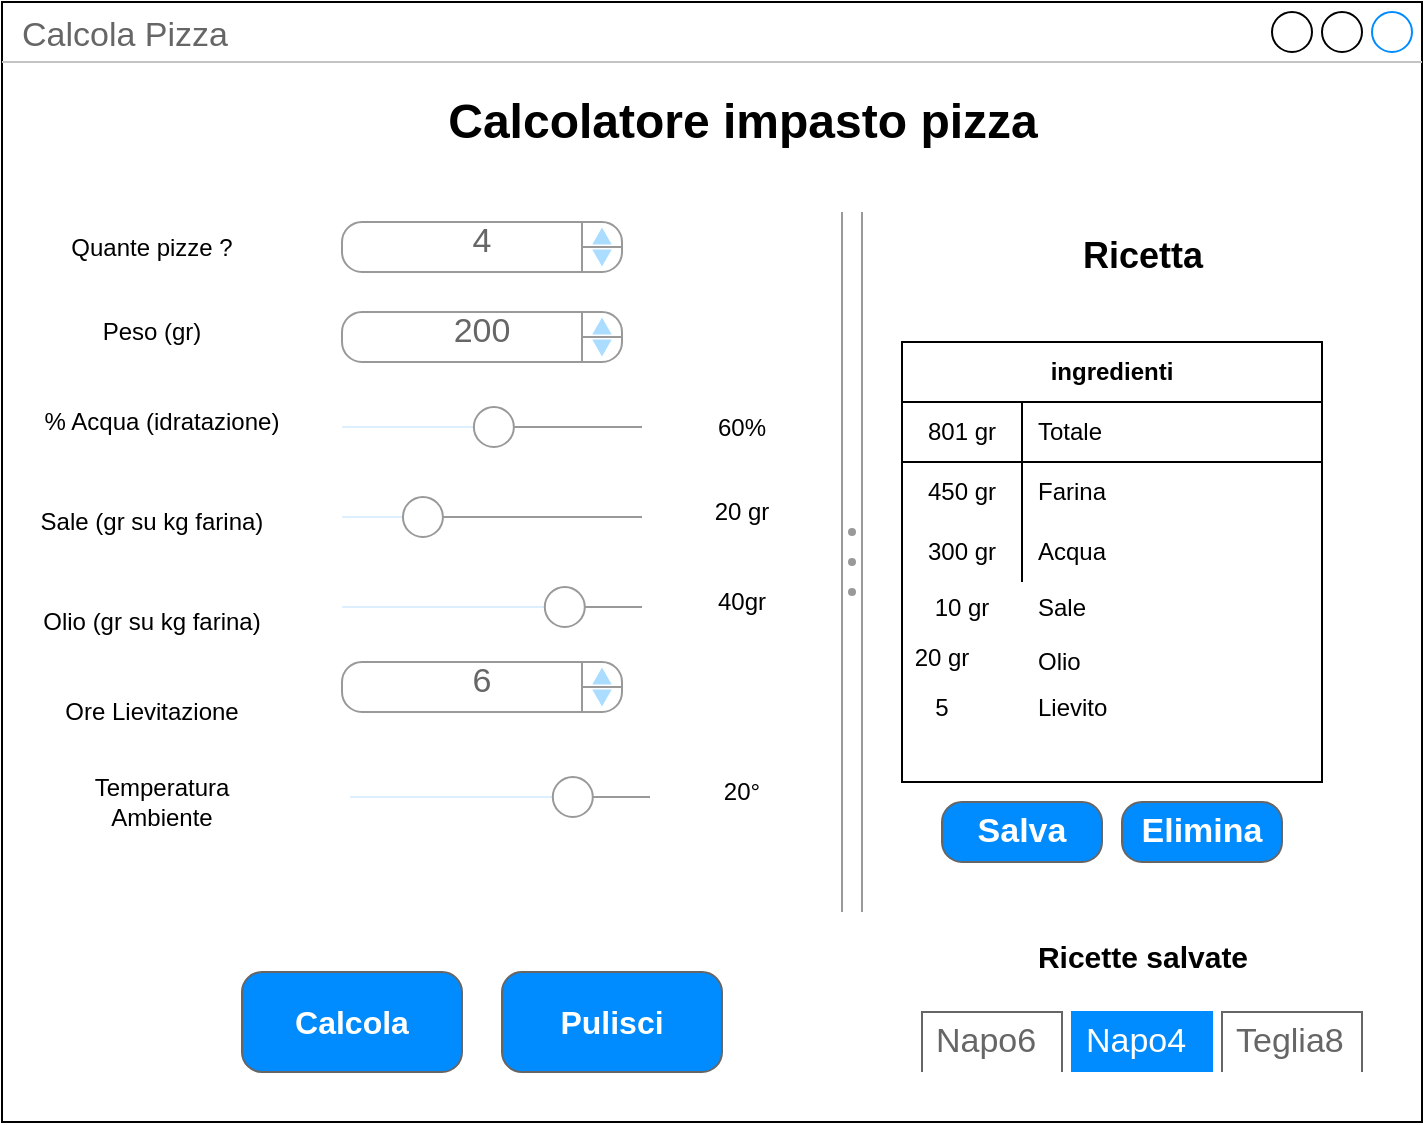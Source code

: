 <mxfile version="14.6.10" type="github" pages="2">
  <diagram id="ajXg00BSEDiz5AY4WQRb" name="Page-1">
    <mxGraphModel dx="942" dy="582" grid="1" gridSize="10" guides="1" tooltips="1" connect="1" arrows="1" fold="1" page="1" pageScale="1" pageWidth="827" pageHeight="1169" math="0" shadow="0">
      <root>
        <mxCell id="0" />
        <mxCell id="1" parent="0" />
        <mxCell id="noW3eaqpaG11b2CCaeyX-1" value="Calcola Pizza" style="strokeWidth=1;shadow=0;dashed=0;align=center;html=1;shape=mxgraph.mockup.containers.window;align=left;verticalAlign=top;spacingLeft=8;strokeColor2=#008cff;strokeColor3=#c4c4c4;fontColor=#666666;mainText=;fontSize=17;labelBackgroundColor=none;" parent="1" vertex="1">
          <mxGeometry x="140" y="50" width="710" height="560" as="geometry" />
        </mxCell>
        <mxCell id="noW3eaqpaG11b2CCaeyX-8" value="" style="verticalLabelPosition=bottom;shadow=0;dashed=0;align=center;html=1;verticalAlign=top;strokeWidth=1;shape=mxgraph.mockup.forms.horSlider;strokeColor=#999999;sliderStyle=basic;sliderPos=50.667;handleStyle=circle;fillColor2=#ddeeff;fillColor=#ffffff;" parent="1" vertex="1">
          <mxGeometry x="310" y="250" width="150" height="25" as="geometry" />
        </mxCell>
        <mxCell id="noW3eaqpaG11b2CCaeyX-9" value="4" style="strokeWidth=1;shadow=0;dashed=0;align=center;html=1;shape=mxgraph.mockup.forms.spinner;strokeColor=#999999;spinLayout=right;spinStyle=normal;adjStyle=triangle;fillColor=#aaddff;fontSize=17;fontColor=#666666;mainText=;html=1;overflow=fill;" parent="1" vertex="1">
          <mxGeometry x="310" y="160" width="140" height="25" as="geometry" />
        </mxCell>
        <mxCell id="noW3eaqpaG11b2CCaeyX-11" value="Calcolatore impasto pizza" style="text;strokeColor=none;fillColor=none;html=1;fontSize=24;fontStyle=1;verticalAlign=middle;align=center;" parent="1" vertex="1">
          <mxGeometry x="330" y="90" width="360" height="40" as="geometry" />
        </mxCell>
        <mxCell id="noW3eaqpaG11b2CCaeyX-12" value="Quante pizze ?" style="text;html=1;strokeColor=none;fillColor=none;align=center;verticalAlign=middle;whiteSpace=wrap;rounded=0;" parent="1" vertex="1">
          <mxGeometry x="160" y="162.5" width="110" height="20" as="geometry" />
        </mxCell>
        <mxCell id="noW3eaqpaG11b2CCaeyX-13" value="Peso (gr)" style="text;html=1;strokeColor=none;fillColor=none;align=center;verticalAlign=middle;whiteSpace=wrap;rounded=0;" parent="1" vertex="1">
          <mxGeometry x="160" y="205" width="110" height="20" as="geometry" />
        </mxCell>
        <mxCell id="noW3eaqpaG11b2CCaeyX-14" value="200" style="strokeWidth=1;shadow=0;dashed=0;align=center;html=1;shape=mxgraph.mockup.forms.spinner;strokeColor=#999999;spinLayout=right;spinStyle=normal;adjStyle=triangle;fillColor=#aaddff;fontSize=17;fontColor=#666666;mainText=;html=1;overflow=fill;" parent="1" vertex="1">
          <mxGeometry x="310" y="205" width="140" height="25" as="geometry" />
        </mxCell>
        <mxCell id="noW3eaqpaG11b2CCaeyX-16" value="% Acqua (idratazione)" style="text;html=1;strokeColor=none;fillColor=none;align=center;verticalAlign=middle;whiteSpace=wrap;rounded=0;" parent="1" vertex="1">
          <mxGeometry x="160" y="250" width="120" height="20" as="geometry" />
        </mxCell>
        <mxCell id="noW3eaqpaG11b2CCaeyX-17" value="60%" style="text;html=1;strokeColor=none;fillColor=none;align=center;verticalAlign=middle;whiteSpace=wrap;rounded=0;" parent="1" vertex="1">
          <mxGeometry x="490" y="252.5" width="40" height="20" as="geometry" />
        </mxCell>
        <mxCell id="noW3eaqpaG11b2CCaeyX-18" value="Sale (gr su kg farina)" style="text;html=1;strokeColor=none;fillColor=none;align=center;verticalAlign=middle;whiteSpace=wrap;rounded=0;" parent="1" vertex="1">
          <mxGeometry x="155" y="300" width="120" height="20" as="geometry" />
        </mxCell>
        <mxCell id="noW3eaqpaG11b2CCaeyX-19" value="" style="verticalLabelPosition=bottom;shadow=0;dashed=0;align=center;html=1;verticalAlign=top;strokeWidth=1;shape=mxgraph.mockup.forms.horSlider;strokeColor=#999999;sliderStyle=basic;sliderPos=25.333;handleStyle=circle;fillColor2=#ddeeff;fillColor=#ffffff;" parent="1" vertex="1">
          <mxGeometry x="310" y="295" width="150" height="25" as="geometry" />
        </mxCell>
        <mxCell id="noW3eaqpaG11b2CCaeyX-20" value="20 gr" style="text;html=1;strokeColor=none;fillColor=none;align=center;verticalAlign=middle;whiteSpace=wrap;rounded=0;" parent="1" vertex="1">
          <mxGeometry x="490" y="295" width="40" height="20" as="geometry" />
        </mxCell>
        <mxCell id="noW3eaqpaG11b2CCaeyX-21" value="Olio (gr su kg farina)" style="text;html=1;strokeColor=none;fillColor=none;align=center;verticalAlign=middle;whiteSpace=wrap;rounded=0;" parent="1" vertex="1">
          <mxGeometry x="155" y="350" width="120" height="20" as="geometry" />
        </mxCell>
        <mxCell id="noW3eaqpaG11b2CCaeyX-22" value="" style="verticalLabelPosition=bottom;shadow=0;dashed=0;align=center;html=1;verticalAlign=top;strokeWidth=1;shape=mxgraph.mockup.forms.horSlider;strokeColor=#999999;sliderStyle=basic;sliderPos=76;handleStyle=circle;fillColor2=#ddeeff;fillColor=#ffffff;" parent="1" vertex="1">
          <mxGeometry x="310" y="340" width="150" height="25" as="geometry" />
        </mxCell>
        <mxCell id="noW3eaqpaG11b2CCaeyX-23" value="40gr" style="text;html=1;strokeColor=none;fillColor=none;align=center;verticalAlign=middle;whiteSpace=wrap;rounded=0;" parent="1" vertex="1">
          <mxGeometry x="490" y="340" width="40" height="20" as="geometry" />
        </mxCell>
        <mxCell id="noW3eaqpaG11b2CCaeyX-24" value="Ore Lievitazione" style="text;html=1;strokeColor=none;fillColor=none;align=center;verticalAlign=middle;whiteSpace=wrap;rounded=0;" parent="1" vertex="1">
          <mxGeometry x="155" y="395" width="120" height="20" as="geometry" />
        </mxCell>
        <mxCell id="noW3eaqpaG11b2CCaeyX-26" value="6" style="strokeWidth=1;shadow=0;dashed=0;align=center;html=1;shape=mxgraph.mockup.forms.spinner;strokeColor=#999999;spinLayout=right;spinStyle=normal;adjStyle=triangle;fillColor=#aaddff;fontSize=17;fontColor=#666666;mainText=;html=1;overflow=fill;" parent="1" vertex="1">
          <mxGeometry x="310" y="380" width="140" height="25" as="geometry" />
        </mxCell>
        <mxCell id="noW3eaqpaG11b2CCaeyX-27" value="Temperatura Ambiente" style="text;html=1;strokeColor=none;fillColor=none;align=center;verticalAlign=middle;whiteSpace=wrap;rounded=0;" parent="1" vertex="1">
          <mxGeometry x="160" y="440" width="120" height="20" as="geometry" />
        </mxCell>
        <mxCell id="noW3eaqpaG11b2CCaeyX-28" value="" style="verticalLabelPosition=bottom;shadow=0;dashed=0;align=center;html=1;verticalAlign=top;strokeWidth=1;shape=mxgraph.mockup.forms.horSlider;strokeColor=#999999;sliderStyle=basic;sliderPos=76;handleStyle=circle;fillColor2=#ddeeff;fillColor=#ffffff;" parent="1" vertex="1">
          <mxGeometry x="314" y="435" width="150" height="25" as="geometry" />
        </mxCell>
        <mxCell id="noW3eaqpaG11b2CCaeyX-29" value="20°" style="text;html=1;strokeColor=none;fillColor=none;align=center;verticalAlign=middle;whiteSpace=wrap;rounded=0;" parent="1" vertex="1">
          <mxGeometry x="490" y="435" width="40" height="20" as="geometry" />
        </mxCell>
        <mxCell id="noW3eaqpaG11b2CCaeyX-32" value="" style="strokeWidth=1;shadow=0;dashed=0;align=center;html=1;shape=mxgraph.mockup.buttons.multiButton;fillColor=#008cff;strokeColor=#666666;mainText=;subText=;" parent="1" vertex="1">
          <mxGeometry x="260" y="535" width="110" height="50" as="geometry" />
        </mxCell>
        <mxCell id="noW3eaqpaG11b2CCaeyX-33" value="Calcola" style="strokeWidth=1;shadow=0;dashed=0;align=center;html=1;shape=mxgraph.mockup.anchor;fontSize=16;fontColor=#ffffff;fontStyle=1;whiteSpace=wrap;" parent="noW3eaqpaG11b2CCaeyX-32" vertex="1">
          <mxGeometry y="15" width="110.0" height="20" as="geometry" />
        </mxCell>
        <mxCell id="noW3eaqpaG11b2CCaeyX-34" value="" style="strokeWidth=1;shadow=0;dashed=0;align=center;html=1;shape=mxgraph.mockup.anchor;fontSize=12;fontColor=#ffffff;fontStyle=1;whiteSpace=wrap;" parent="noW3eaqpaG11b2CCaeyX-32" vertex="1">
          <mxGeometry y="30" width="110.0" height="10" as="geometry" />
        </mxCell>
        <mxCell id="noW3eaqpaG11b2CCaeyX-37" value="" style="verticalLabelPosition=bottom;shadow=0;dashed=0;align=center;html=1;verticalAlign=top;strokeWidth=1;shape=mxgraph.mockup.forms.splitter;strokeColor=#999999;direction=north;fillColor=#ffffff;" parent="1" vertex="1">
          <mxGeometry x="560" y="155" width="10" height="350" as="geometry" />
        </mxCell>
        <mxCell id="noW3eaqpaG11b2CCaeyX-38" value="&lt;font style=&quot;font-size: 18px&quot;&gt;Ricetta&lt;/font&gt;" style="text;strokeColor=none;fillColor=none;html=1;fontSize=24;fontStyle=1;verticalAlign=middle;align=center;" parent="1" vertex="1">
          <mxGeometry x="660" y="155" width="100" height="40" as="geometry" />
        </mxCell>
        <mxCell id="noW3eaqpaG11b2CCaeyX-86" value="ingredienti" style="shape=table;html=1;whiteSpace=wrap;startSize=30;container=1;collapsible=0;childLayout=tableLayout;fixedRows=1;rowLines=0;fontStyle=1;align=center;fillColor=#ffffff;" parent="1" vertex="1">
          <mxGeometry x="590" y="220" width="210" height="220" as="geometry" />
        </mxCell>
        <mxCell id="noW3eaqpaG11b2CCaeyX-87" value="" style="shape=partialRectangle;html=1;whiteSpace=wrap;collapsible=0;dropTarget=0;pointerEvents=0;fillColor=none;top=0;left=0;bottom=1;right=0;points=[[0,0.5],[1,0.5]];portConstraint=eastwest;" parent="noW3eaqpaG11b2CCaeyX-86" vertex="1">
          <mxGeometry y="30" width="210" height="30" as="geometry" />
        </mxCell>
        <mxCell id="noW3eaqpaG11b2CCaeyX-88" value="801 gr" style="shape=partialRectangle;html=1;whiteSpace=wrap;connectable=0;fillColor=none;top=0;left=0;bottom=0;right=0;overflow=hidden;" parent="noW3eaqpaG11b2CCaeyX-87" vertex="1">
          <mxGeometry width="60" height="30" as="geometry" />
        </mxCell>
        <mxCell id="noW3eaqpaG11b2CCaeyX-89" value="Totale" style="shape=partialRectangle;html=1;whiteSpace=wrap;connectable=0;fillColor=none;top=0;left=0;bottom=0;right=0;align=left;spacingLeft=6;overflow=hidden;" parent="noW3eaqpaG11b2CCaeyX-87" vertex="1">
          <mxGeometry x="60" width="150" height="30" as="geometry" />
        </mxCell>
        <mxCell id="noW3eaqpaG11b2CCaeyX-90" value="" style="shape=partialRectangle;html=1;whiteSpace=wrap;collapsible=0;dropTarget=0;pointerEvents=0;fillColor=none;top=0;left=0;bottom=0;right=0;points=[[0,0.5],[1,0.5]];portConstraint=eastwest;" parent="noW3eaqpaG11b2CCaeyX-86" vertex="1">
          <mxGeometry y="60" width="210" height="30" as="geometry" />
        </mxCell>
        <mxCell id="noW3eaqpaG11b2CCaeyX-91" value="450 gr" style="shape=partialRectangle;html=1;whiteSpace=wrap;connectable=0;fillColor=none;top=0;left=0;bottom=0;right=0;overflow=hidden;" parent="noW3eaqpaG11b2CCaeyX-90" vertex="1">
          <mxGeometry width="60" height="30" as="geometry" />
        </mxCell>
        <mxCell id="noW3eaqpaG11b2CCaeyX-92" value="Farina" style="shape=partialRectangle;html=1;whiteSpace=wrap;connectable=0;fillColor=none;top=0;left=0;bottom=0;right=0;align=left;spacingLeft=6;overflow=hidden;" parent="noW3eaqpaG11b2CCaeyX-90" vertex="1">
          <mxGeometry x="60" width="150" height="30" as="geometry" />
        </mxCell>
        <mxCell id="noW3eaqpaG11b2CCaeyX-93" value="" style="shape=partialRectangle;html=1;whiteSpace=wrap;collapsible=0;dropTarget=0;pointerEvents=0;fillColor=none;top=0;left=0;bottom=0;right=0;points=[[0,0.5],[1,0.5]];portConstraint=eastwest;" parent="noW3eaqpaG11b2CCaeyX-86" vertex="1">
          <mxGeometry y="90" width="210" height="30" as="geometry" />
        </mxCell>
        <mxCell id="noW3eaqpaG11b2CCaeyX-94" value="300 gr" style="shape=partialRectangle;html=1;whiteSpace=wrap;connectable=0;fillColor=none;top=0;left=0;bottom=0;right=0;overflow=hidden;" parent="noW3eaqpaG11b2CCaeyX-93" vertex="1">
          <mxGeometry width="60" height="30" as="geometry" />
        </mxCell>
        <mxCell id="noW3eaqpaG11b2CCaeyX-95" value="Acqua" style="shape=partialRectangle;html=1;whiteSpace=wrap;connectable=0;fillColor=none;top=0;left=0;bottom=0;right=0;align=left;spacingLeft=6;overflow=hidden;" parent="noW3eaqpaG11b2CCaeyX-93" vertex="1">
          <mxGeometry x="60" width="150" height="30" as="geometry" />
        </mxCell>
        <mxCell id="noW3eaqpaG11b2CCaeyX-97" value="Sale" style="shape=partialRectangle;html=1;whiteSpace=wrap;connectable=0;fillColor=none;top=0;left=0;bottom=0;right=0;align=left;spacingLeft=6;overflow=hidden;" parent="1" vertex="1">
          <mxGeometry x="650" y="340" width="140" height="25" as="geometry" />
        </mxCell>
        <mxCell id="noW3eaqpaG11b2CCaeyX-99" value="Olio" style="shape=partialRectangle;html=1;whiteSpace=wrap;connectable=0;fillColor=none;top=0;left=0;bottom=0;right=0;align=left;spacingLeft=6;overflow=hidden;" parent="1" vertex="1">
          <mxGeometry x="650" y="367.5" width="140" height="25" as="geometry" />
        </mxCell>
        <mxCell id="noW3eaqpaG11b2CCaeyX-101" value="Lievito" style="shape=partialRectangle;html=1;whiteSpace=wrap;connectable=0;fillColor=none;top=0;left=0;bottom=0;right=0;align=left;spacingLeft=6;overflow=hidden;" parent="1" vertex="1">
          <mxGeometry x="650" y="390" width="140" height="25" as="geometry" />
        </mxCell>
        <mxCell id="noW3eaqpaG11b2CCaeyX-102" value="10 gr" style="shape=partialRectangle;html=1;whiteSpace=wrap;connectable=0;fillColor=none;top=0;left=0;bottom=0;right=0;overflow=hidden;" parent="1" vertex="1">
          <mxGeometry x="600" y="337.5" width="40" height="30" as="geometry" />
        </mxCell>
        <mxCell id="noW3eaqpaG11b2CCaeyX-103" value="20 gr" style="shape=partialRectangle;html=1;whiteSpace=wrap;connectable=0;fillColor=none;top=0;left=0;bottom=0;right=0;overflow=hidden;" parent="1" vertex="1">
          <mxGeometry x="590" y="362.5" width="40" height="30" as="geometry" />
        </mxCell>
        <mxCell id="noW3eaqpaG11b2CCaeyX-105" value="5" style="shape=partialRectangle;html=1;whiteSpace=wrap;connectable=0;fillColor=none;top=0;left=0;bottom=0;right=0;overflow=hidden;" parent="1" vertex="1">
          <mxGeometry x="590" y="387.5" width="40" height="30" as="geometry" />
        </mxCell>
        <mxCell id="noW3eaqpaG11b2CCaeyX-106" value="Salva" style="strokeWidth=1;shadow=0;dashed=0;align=center;html=1;shape=mxgraph.mockup.buttons.button;strokeColor=#666666;fontColor=#ffffff;mainText=;buttonStyle=round;fontSize=17;fontStyle=1;fillColor=#008cff;whiteSpace=wrap;" parent="1" vertex="1">
          <mxGeometry x="610" y="450" width="80" height="30" as="geometry" />
        </mxCell>
        <mxCell id="noW3eaqpaG11b2CCaeyX-108" value="Elimina" style="strokeWidth=1;shadow=0;dashed=0;align=center;html=1;shape=mxgraph.mockup.buttons.button;strokeColor=#666666;fontColor=#ffffff;mainText=;buttonStyle=round;fontSize=17;fontStyle=1;fillColor=#008cff;whiteSpace=wrap;" parent="1" vertex="1">
          <mxGeometry x="700" y="450" width="80" height="30" as="geometry" />
        </mxCell>
        <mxCell id="noW3eaqpaG11b2CCaeyX-112" value="" style="strokeWidth=1;shadow=0;dashed=0;align=center;html=1;shape=mxgraph.mockup.buttons.multiButton;fillColor=#008cff;strokeColor=#666666;mainText=;subText=;" parent="1" vertex="1">
          <mxGeometry x="390" y="535" width="110" height="50" as="geometry" />
        </mxCell>
        <mxCell id="noW3eaqpaG11b2CCaeyX-113" value="Pulisci" style="strokeWidth=1;shadow=0;dashed=0;align=center;html=1;shape=mxgraph.mockup.anchor;fontSize=16;fontColor=#ffffff;fontStyle=1;whiteSpace=wrap;" parent="noW3eaqpaG11b2CCaeyX-112" vertex="1">
          <mxGeometry y="15" width="110.0" height="20" as="geometry" />
        </mxCell>
        <mxCell id="noW3eaqpaG11b2CCaeyX-114" value="" style="strokeWidth=1;shadow=0;dashed=0;align=center;html=1;shape=mxgraph.mockup.anchor;fontSize=12;fontColor=#ffffff;fontStyle=1;whiteSpace=wrap;" parent="noW3eaqpaG11b2CCaeyX-112" vertex="1">
          <mxGeometry y="30" width="110.0" height="10" as="geometry" />
        </mxCell>
        <mxCell id="noW3eaqpaG11b2CCaeyX-120" value="Napo6" style="strokeWidth=1;shadow=0;dashed=0;align=center;html=1;shape=mxgraph.mockup.forms.uRect;fontSize=17;fontColor=#666666;align=left;spacingLeft=5;strokeColor=#666666;fillColor=#ffffff;" parent="1" vertex="1">
          <mxGeometry x="600" y="555" width="70" height="30" as="geometry" />
        </mxCell>
        <mxCell id="noW3eaqpaG11b2CCaeyX-121" value="Napo4" style="strokeWidth=1;shadow=0;dashed=0;align=center;html=1;shape=mxgraph.mockup.forms.uRect;fontSize=17;fontColor=#ffffff;align=left;spacingLeft=5;strokeColor=#008cff;fillColor=#008cff;" parent="1" vertex="1">
          <mxGeometry x="675" y="555" width="70" height="30" as="geometry" />
        </mxCell>
        <mxCell id="noW3eaqpaG11b2CCaeyX-122" value="Teglia8" style="strokeWidth=1;shadow=0;dashed=0;align=center;html=1;shape=mxgraph.mockup.forms.uRect;fontSize=17;fontColor=#666666;align=left;spacingLeft=5;strokeColor=#666666;fillColor=#ffffff;" parent="1" vertex="1">
          <mxGeometry x="750" y="555" width="70" height="30" as="geometry" />
        </mxCell>
        <mxCell id="noW3eaqpaG11b2CCaeyX-123" value="&lt;font style=&quot;font-size: 15px&quot;&gt;Ricette salvate&lt;/font&gt;" style="text;strokeColor=none;fillColor=none;html=1;fontSize=24;fontStyle=1;verticalAlign=middle;align=center;" parent="1" vertex="1">
          <mxGeometry x="660" y="505" width="100" height="40" as="geometry" />
        </mxCell>
      </root>
    </mxGraphModel>
  </diagram>
  <diagram name="Copy of Page-1" id="YOJ4Ybo7LzcgTFheg4Zg">
    <mxGraphModel dx="868" dy="460" grid="1" gridSize="10" guides="1" tooltips="1" connect="1" arrows="1" fold="1" page="1" pageScale="1" pageWidth="827" pageHeight="1169" math="0" shadow="0">
      <root>
        <mxCell id="CXC1woE-AF6r-k48G6cV-0" />
        <mxCell id="CXC1woE-AF6r-k48G6cV-1" parent="CXC1woE-AF6r-k48G6cV-0" />
        <mxCell id="CXC1woE-AF6r-k48G6cV-2" value="Calcola Pizza" style="strokeWidth=1;shadow=0;dashed=0;align=center;html=1;shape=mxgraph.mockup.containers.window;align=left;verticalAlign=top;spacingLeft=8;strokeColor2=#008cff;strokeColor3=#c4c4c4;fontColor=#666666;mainText=;fontSize=17;labelBackgroundColor=none;" vertex="1" parent="CXC1woE-AF6r-k48G6cV-1">
          <mxGeometry x="140" y="50" width="710" height="560" as="geometry" />
        </mxCell>
        <mxCell id="CXC1woE-AF6r-k48G6cV-3" value="" style="verticalLabelPosition=bottom;shadow=0;dashed=0;align=center;html=1;verticalAlign=top;strokeWidth=1;shape=mxgraph.mockup.forms.horSlider;strokeColor=#999999;sliderStyle=basic;sliderPos=50.667;handleStyle=circle;fillColor2=#ddeeff;fillColor=#ffffff;" vertex="1" parent="CXC1woE-AF6r-k48G6cV-1">
          <mxGeometry x="310" y="250" width="150" height="25" as="geometry" />
        </mxCell>
        <mxCell id="CXC1woE-AF6r-k48G6cV-4" value="4" style="strokeWidth=1;shadow=0;dashed=0;align=center;html=1;shape=mxgraph.mockup.forms.spinner;strokeColor=#999999;spinLayout=right;spinStyle=normal;adjStyle=triangle;fillColor=#aaddff;fontSize=17;fontColor=#666666;mainText=;html=1;overflow=fill;" vertex="1" parent="CXC1woE-AF6r-k48G6cV-1">
          <mxGeometry x="310" y="160" width="140" height="25" as="geometry" />
        </mxCell>
        <mxCell id="CXC1woE-AF6r-k48G6cV-5" value="Calcolatore impasto pizza" style="text;strokeColor=none;fillColor=none;html=1;fontSize=24;fontStyle=1;verticalAlign=middle;align=center;" vertex="1" parent="CXC1woE-AF6r-k48G6cV-1">
          <mxGeometry x="330" y="90" width="360" height="40" as="geometry" />
        </mxCell>
        <mxCell id="CXC1woE-AF6r-k48G6cV-6" value="Quante pizze ?" style="text;html=1;strokeColor=none;fillColor=none;align=center;verticalAlign=middle;whiteSpace=wrap;rounded=0;" vertex="1" parent="CXC1woE-AF6r-k48G6cV-1">
          <mxGeometry x="160" y="162.5" width="110" height="20" as="geometry" />
        </mxCell>
        <mxCell id="CXC1woE-AF6r-k48G6cV-7" value="Peso (gr)" style="text;html=1;strokeColor=none;fillColor=none;align=center;verticalAlign=middle;whiteSpace=wrap;rounded=0;" vertex="1" parent="CXC1woE-AF6r-k48G6cV-1">
          <mxGeometry x="160" y="205" width="110" height="20" as="geometry" />
        </mxCell>
        <mxCell id="CXC1woE-AF6r-k48G6cV-8" value="200" style="strokeWidth=1;shadow=0;dashed=0;align=center;html=1;shape=mxgraph.mockup.forms.spinner;strokeColor=#999999;spinLayout=right;spinStyle=normal;adjStyle=triangle;fillColor=#aaddff;fontSize=17;fontColor=#666666;mainText=;html=1;overflow=fill;" vertex="1" parent="CXC1woE-AF6r-k48G6cV-1">
          <mxGeometry x="310" y="205" width="140" height="25" as="geometry" />
        </mxCell>
        <mxCell id="CXC1woE-AF6r-k48G6cV-9" value="% Acqua (idratazione)" style="text;html=1;strokeColor=none;fillColor=none;align=center;verticalAlign=middle;whiteSpace=wrap;rounded=0;" vertex="1" parent="CXC1woE-AF6r-k48G6cV-1">
          <mxGeometry x="160" y="250" width="120" height="20" as="geometry" />
        </mxCell>
        <mxCell id="CXC1woE-AF6r-k48G6cV-10" value="60%" style="text;html=1;strokeColor=none;fillColor=none;align=center;verticalAlign=middle;whiteSpace=wrap;rounded=0;" vertex="1" parent="CXC1woE-AF6r-k48G6cV-1">
          <mxGeometry x="490" y="252.5" width="40" height="20" as="geometry" />
        </mxCell>
        <mxCell id="CXC1woE-AF6r-k48G6cV-11" value="Sale (gr su kg farina)" style="text;html=1;strokeColor=none;fillColor=none;align=center;verticalAlign=middle;whiteSpace=wrap;rounded=0;" vertex="1" parent="CXC1woE-AF6r-k48G6cV-1">
          <mxGeometry x="155" y="300" width="120" height="20" as="geometry" />
        </mxCell>
        <mxCell id="CXC1woE-AF6r-k48G6cV-12" value="" style="verticalLabelPosition=bottom;shadow=0;dashed=0;align=center;html=1;verticalAlign=top;strokeWidth=1;shape=mxgraph.mockup.forms.horSlider;strokeColor=#999999;sliderStyle=basic;sliderPos=25.333;handleStyle=circle;fillColor2=#ddeeff;fillColor=#ffffff;" vertex="1" parent="CXC1woE-AF6r-k48G6cV-1">
          <mxGeometry x="310" y="295" width="150" height="25" as="geometry" />
        </mxCell>
        <mxCell id="CXC1woE-AF6r-k48G6cV-13" value="20 gr" style="text;html=1;strokeColor=none;fillColor=none;align=center;verticalAlign=middle;whiteSpace=wrap;rounded=0;" vertex="1" parent="CXC1woE-AF6r-k48G6cV-1">
          <mxGeometry x="490" y="295" width="40" height="20" as="geometry" />
        </mxCell>
        <mxCell id="CXC1woE-AF6r-k48G6cV-14" value="Olio (gr su kg farina)" style="text;html=1;strokeColor=none;fillColor=none;align=center;verticalAlign=middle;whiteSpace=wrap;rounded=0;" vertex="1" parent="CXC1woE-AF6r-k48G6cV-1">
          <mxGeometry x="155" y="350" width="120" height="20" as="geometry" />
        </mxCell>
        <mxCell id="CXC1woE-AF6r-k48G6cV-15" value="" style="verticalLabelPosition=bottom;shadow=0;dashed=0;align=center;html=1;verticalAlign=top;strokeWidth=1;shape=mxgraph.mockup.forms.horSlider;strokeColor=#999999;sliderStyle=basic;sliderPos=76;handleStyle=circle;fillColor2=#ddeeff;fillColor=#ffffff;" vertex="1" parent="CXC1woE-AF6r-k48G6cV-1">
          <mxGeometry x="310" y="340" width="150" height="25" as="geometry" />
        </mxCell>
        <mxCell id="CXC1woE-AF6r-k48G6cV-16" value="40gr" style="text;html=1;strokeColor=none;fillColor=none;align=center;verticalAlign=middle;whiteSpace=wrap;rounded=0;" vertex="1" parent="CXC1woE-AF6r-k48G6cV-1">
          <mxGeometry x="490" y="340" width="40" height="20" as="geometry" />
        </mxCell>
        <mxCell id="CXC1woE-AF6r-k48G6cV-17" value="Ore Lievitazione" style="text;html=1;strokeColor=none;fillColor=none;align=center;verticalAlign=middle;whiteSpace=wrap;rounded=0;" vertex="1" parent="CXC1woE-AF6r-k48G6cV-1">
          <mxGeometry x="155" y="395" width="120" height="20" as="geometry" />
        </mxCell>
        <mxCell id="CXC1woE-AF6r-k48G6cV-18" value="6" style="strokeWidth=1;shadow=0;dashed=0;align=center;html=1;shape=mxgraph.mockup.forms.spinner;strokeColor=#999999;spinLayout=right;spinStyle=normal;adjStyle=triangle;fillColor=#aaddff;fontSize=17;fontColor=#666666;mainText=;html=1;overflow=fill;" vertex="1" parent="CXC1woE-AF6r-k48G6cV-1">
          <mxGeometry x="310" y="380" width="140" height="25" as="geometry" />
        </mxCell>
        <mxCell id="CXC1woE-AF6r-k48G6cV-19" value="Temperatura Ambiente" style="text;html=1;strokeColor=none;fillColor=none;align=center;verticalAlign=middle;whiteSpace=wrap;rounded=0;" vertex="1" parent="CXC1woE-AF6r-k48G6cV-1">
          <mxGeometry x="160" y="440" width="120" height="20" as="geometry" />
        </mxCell>
        <mxCell id="CXC1woE-AF6r-k48G6cV-20" value="" style="verticalLabelPosition=bottom;shadow=0;dashed=0;align=center;html=1;verticalAlign=top;strokeWidth=1;shape=mxgraph.mockup.forms.horSlider;strokeColor=#999999;sliderStyle=basic;sliderPos=76;handleStyle=circle;fillColor2=#ddeeff;fillColor=#ffffff;" vertex="1" parent="CXC1woE-AF6r-k48G6cV-1">
          <mxGeometry x="314" y="435" width="150" height="25" as="geometry" />
        </mxCell>
        <mxCell id="CXC1woE-AF6r-k48G6cV-21" value="20°" style="text;html=1;strokeColor=none;fillColor=none;align=center;verticalAlign=middle;whiteSpace=wrap;rounded=0;" vertex="1" parent="CXC1woE-AF6r-k48G6cV-1">
          <mxGeometry x="490" y="435" width="40" height="20" as="geometry" />
        </mxCell>
        <mxCell id="CXC1woE-AF6r-k48G6cV-22" value="Tipo pizza" style="text;html=1;strokeColor=none;fillColor=none;align=center;verticalAlign=middle;whiteSpace=wrap;rounded=0;" vertex="1" parent="CXC1woE-AF6r-k48G6cV-1">
          <mxGeometry x="155" y="490" width="120" height="20" as="geometry" />
        </mxCell>
        <mxCell id="CXC1woE-AF6r-k48G6cV-23" value="Pizza napoletana" style="strokeWidth=1;shadow=0;dashed=0;align=center;html=1;shape=mxgraph.mockup.forms.comboBox;strokeColor=#999999;fillColor=#ddeeff;align=left;fillColor2=#aaddff;mainText=;fontColor=#666666;fontSize=17;spacingLeft=3;" vertex="1" parent="CXC1woE-AF6r-k48G6cV-1">
          <mxGeometry x="314" y="490" width="176" height="20" as="geometry" />
        </mxCell>
        <mxCell id="CXC1woE-AF6r-k48G6cV-24" value="" style="strokeWidth=1;shadow=0;dashed=0;align=center;html=1;shape=mxgraph.mockup.buttons.multiButton;fillColor=#008cff;strokeColor=#666666;mainText=;subText=;" vertex="1" parent="CXC1woE-AF6r-k48G6cV-1">
          <mxGeometry x="260" y="535" width="110" height="50" as="geometry" />
        </mxCell>
        <mxCell id="CXC1woE-AF6r-k48G6cV-25" value="Calcola" style="strokeWidth=1;shadow=0;dashed=0;align=center;html=1;shape=mxgraph.mockup.anchor;fontSize=16;fontColor=#ffffff;fontStyle=1;whiteSpace=wrap;" vertex="1" parent="CXC1woE-AF6r-k48G6cV-24">
          <mxGeometry y="15" width="110.0" height="20" as="geometry" />
        </mxCell>
        <mxCell id="CXC1woE-AF6r-k48G6cV-26" value="" style="strokeWidth=1;shadow=0;dashed=0;align=center;html=1;shape=mxgraph.mockup.anchor;fontSize=12;fontColor=#ffffff;fontStyle=1;whiteSpace=wrap;" vertex="1" parent="CXC1woE-AF6r-k48G6cV-24">
          <mxGeometry y="30" width="110.0" height="10" as="geometry" />
        </mxCell>
        <mxCell id="CXC1woE-AF6r-k48G6cV-27" value="" style="verticalLabelPosition=bottom;shadow=0;dashed=0;align=center;html=1;verticalAlign=top;strokeWidth=1;shape=mxgraph.mockup.forms.splitter;strokeColor=#999999;direction=north;fillColor=#ffffff;" vertex="1" parent="CXC1woE-AF6r-k48G6cV-1">
          <mxGeometry x="560" y="155" width="10" height="350" as="geometry" />
        </mxCell>
        <mxCell id="CXC1woE-AF6r-k48G6cV-28" value="&lt;font style=&quot;font-size: 18px&quot;&gt;Ricetta&lt;/font&gt;" style="text;strokeColor=none;fillColor=none;html=1;fontSize=24;fontStyle=1;verticalAlign=middle;align=center;" vertex="1" parent="CXC1woE-AF6r-k48G6cV-1">
          <mxGeometry x="660" y="155" width="100" height="40" as="geometry" />
        </mxCell>
        <mxCell id="CXC1woE-AF6r-k48G6cV-29" value="ingredienti" style="shape=table;html=1;whiteSpace=wrap;startSize=30;container=1;collapsible=0;childLayout=tableLayout;fixedRows=1;rowLines=0;fontStyle=1;align=center;fillColor=#ffffff;" vertex="1" parent="CXC1woE-AF6r-k48G6cV-1">
          <mxGeometry x="590" y="220" width="210" height="220" as="geometry" />
        </mxCell>
        <mxCell id="CXC1woE-AF6r-k48G6cV-30" value="" style="shape=partialRectangle;html=1;whiteSpace=wrap;collapsible=0;dropTarget=0;pointerEvents=0;fillColor=none;top=0;left=0;bottom=1;right=0;points=[[0,0.5],[1,0.5]];portConstraint=eastwest;" vertex="1" parent="CXC1woE-AF6r-k48G6cV-29">
          <mxGeometry y="30" width="210" height="30" as="geometry" />
        </mxCell>
        <mxCell id="CXC1woE-AF6r-k48G6cV-31" value="801 gr" style="shape=partialRectangle;html=1;whiteSpace=wrap;connectable=0;fillColor=none;top=0;left=0;bottom=0;right=0;overflow=hidden;" vertex="1" parent="CXC1woE-AF6r-k48G6cV-30">
          <mxGeometry width="60" height="30" as="geometry" />
        </mxCell>
        <mxCell id="CXC1woE-AF6r-k48G6cV-32" value="Totale" style="shape=partialRectangle;html=1;whiteSpace=wrap;connectable=0;fillColor=none;top=0;left=0;bottom=0;right=0;align=left;spacingLeft=6;overflow=hidden;" vertex="1" parent="CXC1woE-AF6r-k48G6cV-30">
          <mxGeometry x="60" width="150" height="30" as="geometry" />
        </mxCell>
        <mxCell id="CXC1woE-AF6r-k48G6cV-33" value="" style="shape=partialRectangle;html=1;whiteSpace=wrap;collapsible=0;dropTarget=0;pointerEvents=0;fillColor=none;top=0;left=0;bottom=0;right=0;points=[[0,0.5],[1,0.5]];portConstraint=eastwest;" vertex="1" parent="CXC1woE-AF6r-k48G6cV-29">
          <mxGeometry y="60" width="210" height="30" as="geometry" />
        </mxCell>
        <mxCell id="CXC1woE-AF6r-k48G6cV-34" value="450 gr" style="shape=partialRectangle;html=1;whiteSpace=wrap;connectable=0;fillColor=none;top=0;left=0;bottom=0;right=0;overflow=hidden;" vertex="1" parent="CXC1woE-AF6r-k48G6cV-33">
          <mxGeometry width="60" height="30" as="geometry" />
        </mxCell>
        <mxCell id="CXC1woE-AF6r-k48G6cV-35" value="Farina" style="shape=partialRectangle;html=1;whiteSpace=wrap;connectable=0;fillColor=none;top=0;left=0;bottom=0;right=0;align=left;spacingLeft=6;overflow=hidden;" vertex="1" parent="CXC1woE-AF6r-k48G6cV-33">
          <mxGeometry x="60" width="150" height="30" as="geometry" />
        </mxCell>
        <mxCell id="CXC1woE-AF6r-k48G6cV-36" value="" style="shape=partialRectangle;html=1;whiteSpace=wrap;collapsible=0;dropTarget=0;pointerEvents=0;fillColor=none;top=0;left=0;bottom=0;right=0;points=[[0,0.5],[1,0.5]];portConstraint=eastwest;" vertex="1" parent="CXC1woE-AF6r-k48G6cV-29">
          <mxGeometry y="90" width="210" height="30" as="geometry" />
        </mxCell>
        <mxCell id="CXC1woE-AF6r-k48G6cV-37" value="300 gr" style="shape=partialRectangle;html=1;whiteSpace=wrap;connectable=0;fillColor=none;top=0;left=0;bottom=0;right=0;overflow=hidden;" vertex="1" parent="CXC1woE-AF6r-k48G6cV-36">
          <mxGeometry width="60" height="30" as="geometry" />
        </mxCell>
        <mxCell id="CXC1woE-AF6r-k48G6cV-38" value="Acqua" style="shape=partialRectangle;html=1;whiteSpace=wrap;connectable=0;fillColor=none;top=0;left=0;bottom=0;right=0;align=left;spacingLeft=6;overflow=hidden;" vertex="1" parent="CXC1woE-AF6r-k48G6cV-36">
          <mxGeometry x="60" width="150" height="30" as="geometry" />
        </mxCell>
        <mxCell id="CXC1woE-AF6r-k48G6cV-39" value="Sale" style="shape=partialRectangle;html=1;whiteSpace=wrap;connectable=0;fillColor=none;top=0;left=0;bottom=0;right=0;align=left;spacingLeft=6;overflow=hidden;" vertex="1" parent="CXC1woE-AF6r-k48G6cV-1">
          <mxGeometry x="650" y="340" width="140" height="25" as="geometry" />
        </mxCell>
        <mxCell id="CXC1woE-AF6r-k48G6cV-40" value="Olio" style="shape=partialRectangle;html=1;whiteSpace=wrap;connectable=0;fillColor=none;top=0;left=0;bottom=0;right=0;align=left;spacingLeft=6;overflow=hidden;" vertex="1" parent="CXC1woE-AF6r-k48G6cV-1">
          <mxGeometry x="650" y="367.5" width="140" height="25" as="geometry" />
        </mxCell>
        <mxCell id="CXC1woE-AF6r-k48G6cV-41" value="Lievito" style="shape=partialRectangle;html=1;whiteSpace=wrap;connectable=0;fillColor=none;top=0;left=0;bottom=0;right=0;align=left;spacingLeft=6;overflow=hidden;" vertex="1" parent="CXC1woE-AF6r-k48G6cV-1">
          <mxGeometry x="650" y="390" width="140" height="25" as="geometry" />
        </mxCell>
        <mxCell id="CXC1woE-AF6r-k48G6cV-42" value="10 gr" style="shape=partialRectangle;html=1;whiteSpace=wrap;connectable=0;fillColor=none;top=0;left=0;bottom=0;right=0;overflow=hidden;" vertex="1" parent="CXC1woE-AF6r-k48G6cV-1">
          <mxGeometry x="600" y="337.5" width="40" height="30" as="geometry" />
        </mxCell>
        <mxCell id="CXC1woE-AF6r-k48G6cV-43" value="20 gr" style="shape=partialRectangle;html=1;whiteSpace=wrap;connectable=0;fillColor=none;top=0;left=0;bottom=0;right=0;overflow=hidden;" vertex="1" parent="CXC1woE-AF6r-k48G6cV-1">
          <mxGeometry x="590" y="362.5" width="40" height="30" as="geometry" />
        </mxCell>
        <mxCell id="CXC1woE-AF6r-k48G6cV-44" value="5" style="shape=partialRectangle;html=1;whiteSpace=wrap;connectable=0;fillColor=none;top=0;left=0;bottom=0;right=0;overflow=hidden;" vertex="1" parent="CXC1woE-AF6r-k48G6cV-1">
          <mxGeometry x="590" y="387.5" width="40" height="30" as="geometry" />
        </mxCell>
        <mxCell id="CXC1woE-AF6r-k48G6cV-45" value="Salva" style="strokeWidth=1;shadow=0;dashed=0;align=center;html=1;shape=mxgraph.mockup.buttons.button;strokeColor=#666666;fontColor=#ffffff;mainText=;buttonStyle=round;fontSize=17;fontStyle=1;fillColor=#008cff;whiteSpace=wrap;" vertex="1" parent="CXC1woE-AF6r-k48G6cV-1">
          <mxGeometry x="610" y="450" width="80" height="30" as="geometry" />
        </mxCell>
        <mxCell id="CXC1woE-AF6r-k48G6cV-46" value="Elimina" style="strokeWidth=1;shadow=0;dashed=0;align=center;html=1;shape=mxgraph.mockup.buttons.button;strokeColor=#666666;fontColor=#ffffff;mainText=;buttonStyle=round;fontSize=17;fontStyle=1;fillColor=#008cff;whiteSpace=wrap;" vertex="1" parent="CXC1woE-AF6r-k48G6cV-1">
          <mxGeometry x="700" y="450" width="80" height="30" as="geometry" />
        </mxCell>
        <mxCell id="CXC1woE-AF6r-k48G6cV-47" value="" style="strokeWidth=1;shadow=0;dashed=0;align=center;html=1;shape=mxgraph.mockup.buttons.multiButton;fillColor=#008cff;strokeColor=#666666;mainText=;subText=;" vertex="1" parent="CXC1woE-AF6r-k48G6cV-1">
          <mxGeometry x="390" y="535" width="110" height="50" as="geometry" />
        </mxCell>
        <mxCell id="CXC1woE-AF6r-k48G6cV-48" value="Pulisci" style="strokeWidth=1;shadow=0;dashed=0;align=center;html=1;shape=mxgraph.mockup.anchor;fontSize=16;fontColor=#ffffff;fontStyle=1;whiteSpace=wrap;" vertex="1" parent="CXC1woE-AF6r-k48G6cV-47">
          <mxGeometry y="15" width="110.0" height="20" as="geometry" />
        </mxCell>
        <mxCell id="CXC1woE-AF6r-k48G6cV-49" value="" style="strokeWidth=1;shadow=0;dashed=0;align=center;html=1;shape=mxgraph.mockup.anchor;fontSize=12;fontColor=#ffffff;fontStyle=1;whiteSpace=wrap;" vertex="1" parent="CXC1woE-AF6r-k48G6cV-47">
          <mxGeometry y="30" width="110.0" height="10" as="geometry" />
        </mxCell>
        <mxCell id="CXC1woE-AF6r-k48G6cV-50" value="Napo6" style="strokeWidth=1;shadow=0;dashed=0;align=center;html=1;shape=mxgraph.mockup.forms.uRect;fontSize=17;fontColor=#666666;align=left;spacingLeft=5;strokeColor=#666666;fillColor=#ffffff;" vertex="1" parent="CXC1woE-AF6r-k48G6cV-1">
          <mxGeometry x="600" y="555" width="70" height="30" as="geometry" />
        </mxCell>
        <mxCell id="CXC1woE-AF6r-k48G6cV-51" value="Napo4" style="strokeWidth=1;shadow=0;dashed=0;align=center;html=1;shape=mxgraph.mockup.forms.uRect;fontSize=17;fontColor=#ffffff;align=left;spacingLeft=5;strokeColor=#008cff;fillColor=#008cff;" vertex="1" parent="CXC1woE-AF6r-k48G6cV-1">
          <mxGeometry x="675" y="555" width="70" height="30" as="geometry" />
        </mxCell>
        <mxCell id="CXC1woE-AF6r-k48G6cV-52" value="Teglia8" style="strokeWidth=1;shadow=0;dashed=0;align=center;html=1;shape=mxgraph.mockup.forms.uRect;fontSize=17;fontColor=#666666;align=left;spacingLeft=5;strokeColor=#666666;fillColor=#ffffff;" vertex="1" parent="CXC1woE-AF6r-k48G6cV-1">
          <mxGeometry x="750" y="555" width="70" height="30" as="geometry" />
        </mxCell>
        <mxCell id="CXC1woE-AF6r-k48G6cV-53" value="&lt;font style=&quot;font-size: 15px&quot;&gt;Ricette salvate&lt;/font&gt;" style="text;strokeColor=none;fillColor=none;html=1;fontSize=24;fontStyle=1;verticalAlign=middle;align=center;" vertex="1" parent="CXC1woE-AF6r-k48G6cV-1">
          <mxGeometry x="660" y="505" width="100" height="40" as="geometry" />
        </mxCell>
      </root>
    </mxGraphModel>
  </diagram>
</mxfile>

